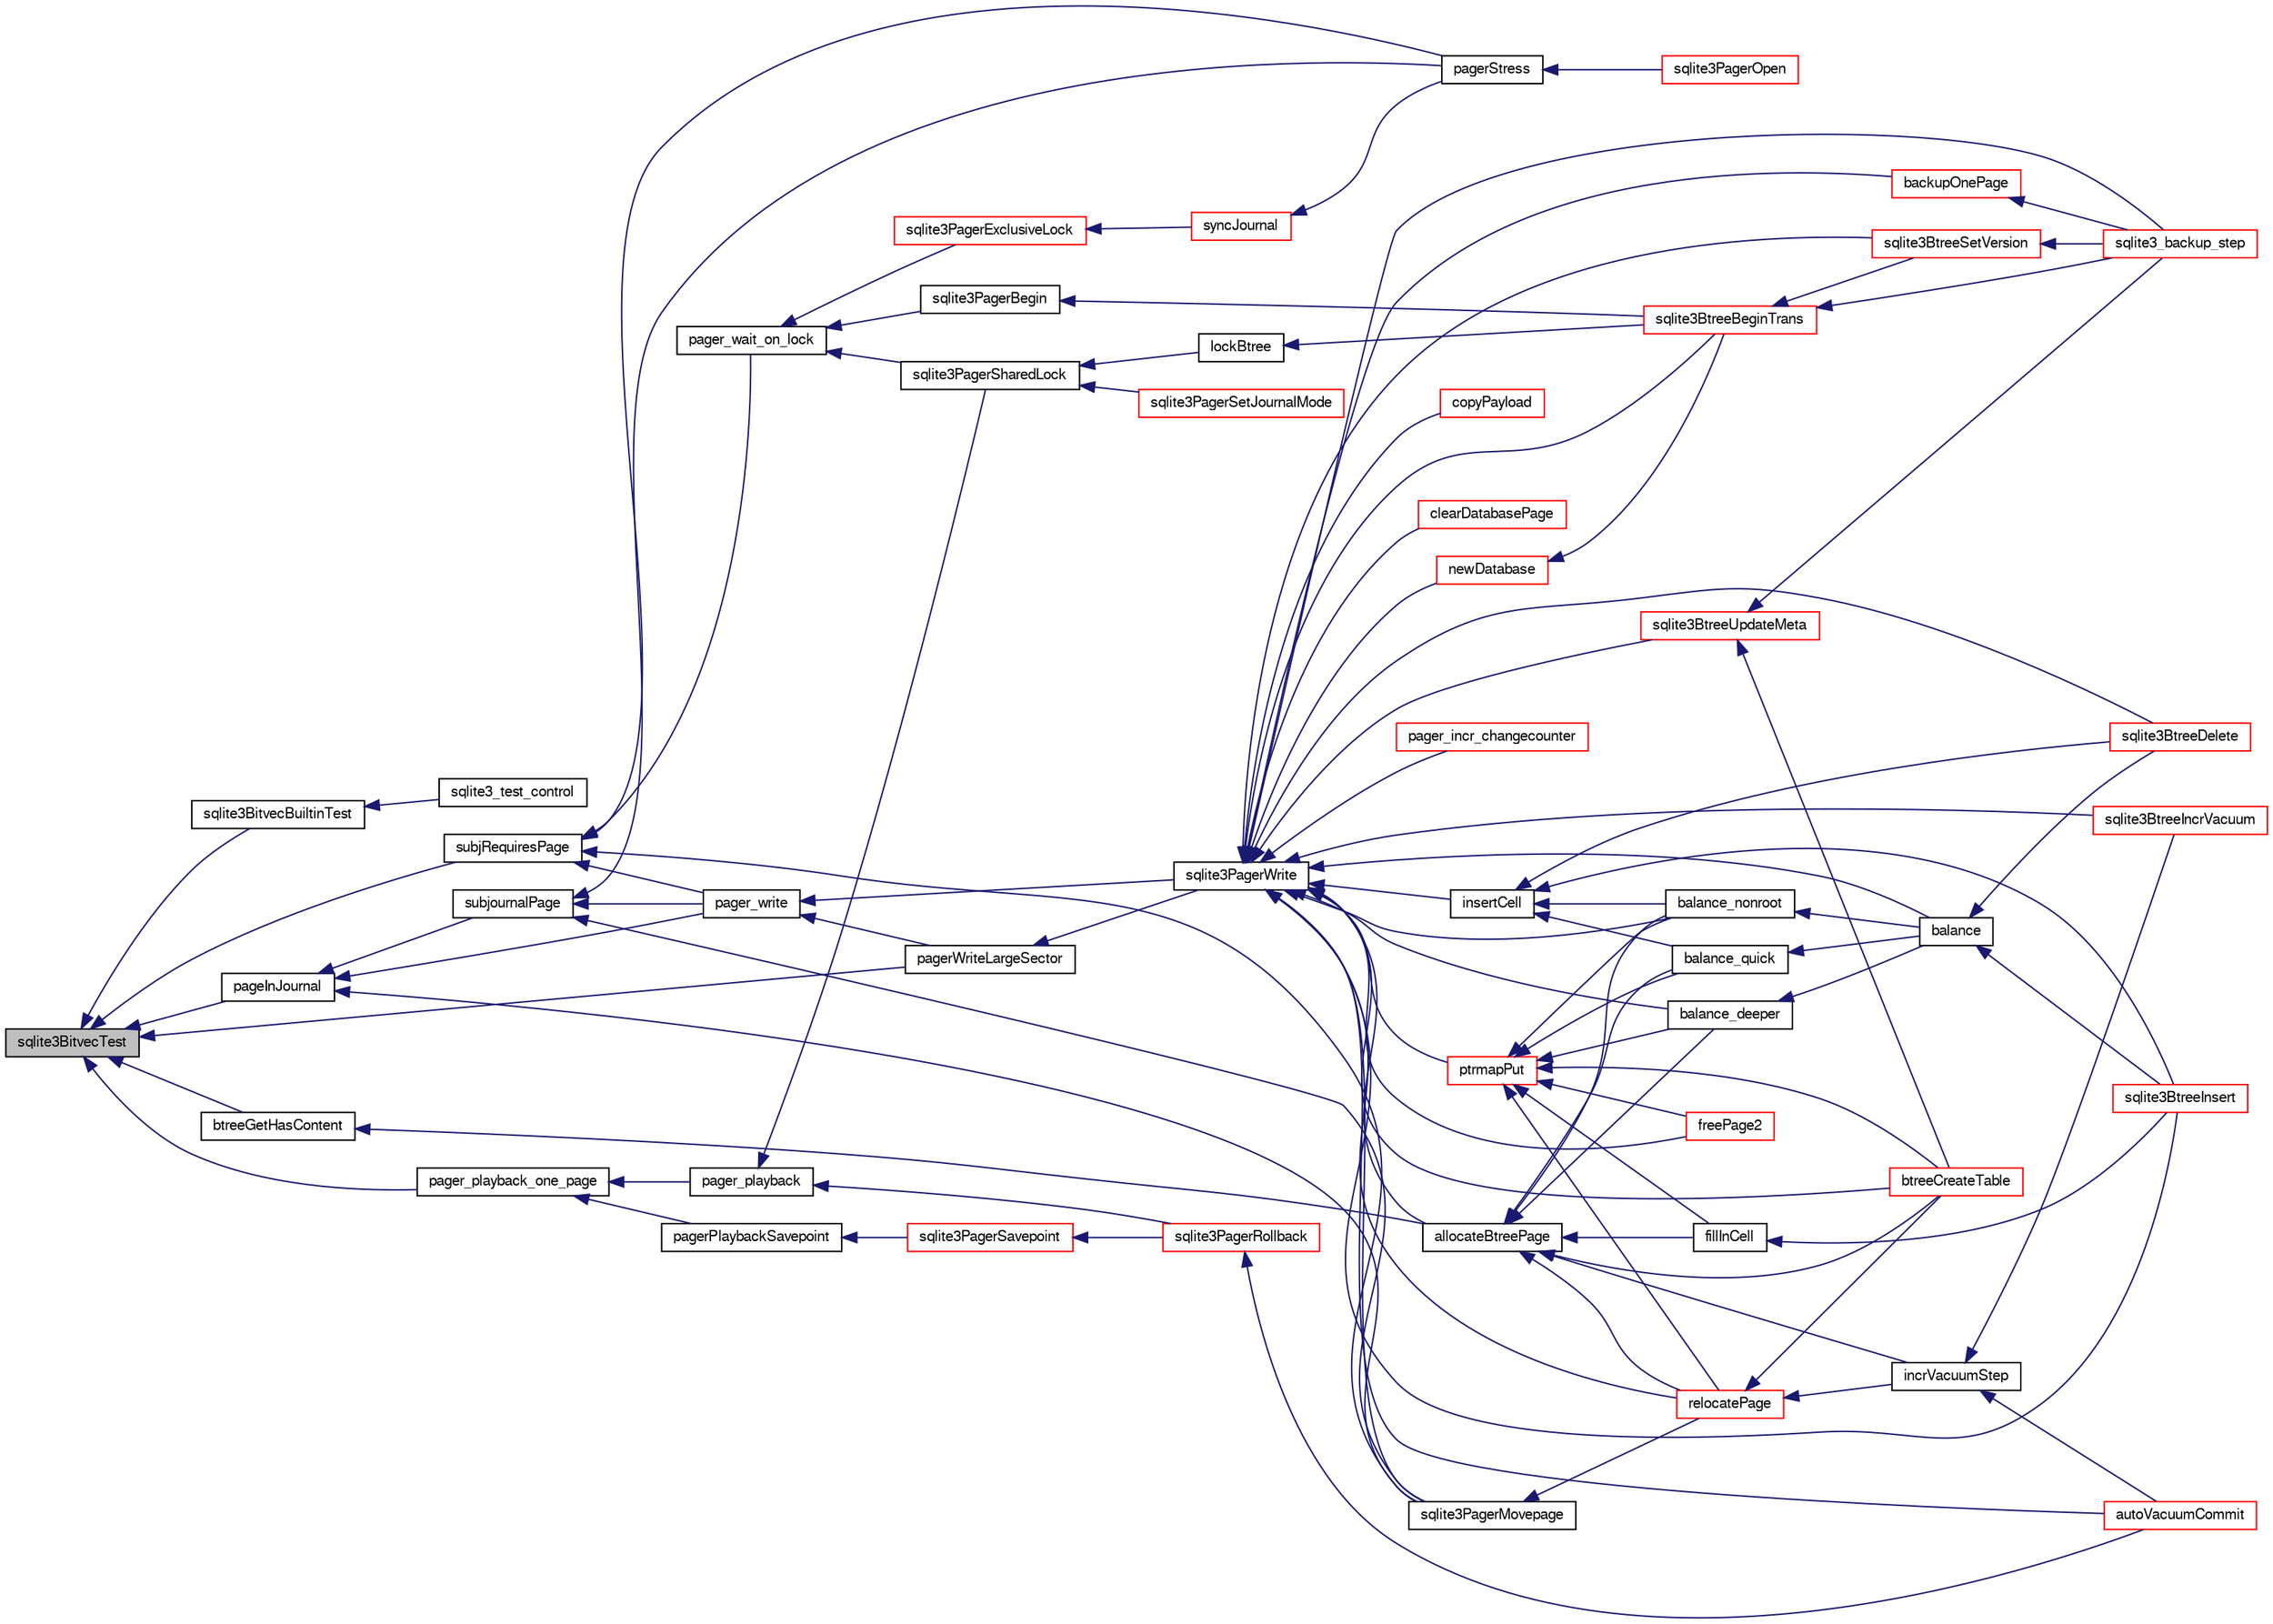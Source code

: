 digraph "sqlite3BitvecTest"
{
  edge [fontname="FreeSans",fontsize="10",labelfontname="FreeSans",labelfontsize="10"];
  node [fontname="FreeSans",fontsize="10",shape=record];
  rankdir="LR";
  Node433478 [label="sqlite3BitvecTest",height=0.2,width=0.4,color="black", fillcolor="grey75", style="filled", fontcolor="black"];
  Node433478 -> Node433479 [dir="back",color="midnightblue",fontsize="10",style="solid",fontname="FreeSans"];
  Node433479 [label="sqlite3BitvecBuiltinTest",height=0.2,width=0.4,color="black", fillcolor="white", style="filled",URL="$sqlite3_8c.html#a9b4e3e921ce1ede6f10a9106c034ff9b"];
  Node433479 -> Node433480 [dir="back",color="midnightblue",fontsize="10",style="solid",fontname="FreeSans"];
  Node433480 [label="sqlite3_test_control",height=0.2,width=0.4,color="black", fillcolor="white", style="filled",URL="$sqlite3_8h.html#a3d90fdf0f259711a4e3822e12cd86106"];
  Node433478 -> Node433481 [dir="back",color="midnightblue",fontsize="10",style="solid",fontname="FreeSans"];
  Node433481 [label="subjRequiresPage",height=0.2,width=0.4,color="black", fillcolor="white", style="filled",URL="$sqlite3_8c.html#a8c8d460aa8cc7cb907b2e04844aaba86"];
  Node433481 -> Node433482 [dir="back",color="midnightblue",fontsize="10",style="solid",fontname="FreeSans"];
  Node433482 [label="pager_wait_on_lock",height=0.2,width=0.4,color="black", fillcolor="white", style="filled",URL="$sqlite3_8c.html#a181fa0432ae1cc12a783f8a11ea2021f"];
  Node433482 -> Node433483 [dir="back",color="midnightblue",fontsize="10",style="solid",fontname="FreeSans"];
  Node433483 [label="sqlite3PagerSharedLock",height=0.2,width=0.4,color="black", fillcolor="white", style="filled",URL="$sqlite3_8c.html#a58c197b629fb6eaacf96c7add57c70df"];
  Node433483 -> Node433484 [dir="back",color="midnightblue",fontsize="10",style="solid",fontname="FreeSans"];
  Node433484 [label="sqlite3PagerSetJournalMode",height=0.2,width=0.4,color="red", fillcolor="white", style="filled",URL="$sqlite3_8c.html#afb929a0a4553cda84de16180ddbd09f7"];
  Node433483 -> Node433746 [dir="back",color="midnightblue",fontsize="10",style="solid",fontname="FreeSans"];
  Node433746 [label="lockBtree",height=0.2,width=0.4,color="black", fillcolor="white", style="filled",URL="$sqlite3_8c.html#a5b808194d3178be15705a420265cee9d"];
  Node433746 -> Node433747 [dir="back",color="midnightblue",fontsize="10",style="solid",fontname="FreeSans"];
  Node433747 [label="sqlite3BtreeBeginTrans",height=0.2,width=0.4,color="red", fillcolor="white", style="filled",URL="$sqlite3_8c.html#a52d6706df15c67c22aa7d0e290c16bf5"];
  Node433747 -> Node433748 [dir="back",color="midnightblue",fontsize="10",style="solid",fontname="FreeSans"];
  Node433748 [label="sqlite3BtreeSetVersion",height=0.2,width=0.4,color="red", fillcolor="white", style="filled",URL="$sqlite3_8c.html#a2db3061b5c557699a47415ca0342ba01"];
  Node433748 -> Node433698 [dir="back",color="midnightblue",fontsize="10",style="solid",fontname="FreeSans"];
  Node433698 [label="sqlite3_backup_step",height=0.2,width=0.4,color="red", fillcolor="white", style="filled",URL="$sqlite3_8h.html#a1699b75e98d082eebc465a9e64c35269"];
  Node433747 -> Node433698 [dir="back",color="midnightblue",fontsize="10",style="solid",fontname="FreeSans"];
  Node433482 -> Node433749 [dir="back",color="midnightblue",fontsize="10",style="solid",fontname="FreeSans"];
  Node433749 [label="sqlite3PagerBegin",height=0.2,width=0.4,color="black", fillcolor="white", style="filled",URL="$sqlite3_8c.html#a693d0ab5cecd4a8001da6fa21f44d99e"];
  Node433749 -> Node433747 [dir="back",color="midnightblue",fontsize="10",style="solid",fontname="FreeSans"];
  Node433482 -> Node433750 [dir="back",color="midnightblue",fontsize="10",style="solid",fontname="FreeSans"];
  Node433750 [label="sqlite3PagerExclusiveLock",height=0.2,width=0.4,color="red", fillcolor="white", style="filled",URL="$sqlite3_8c.html#a8fe341ad82f247586f5a357fdbdb2a11"];
  Node433750 -> Node433751 [dir="back",color="midnightblue",fontsize="10",style="solid",fontname="FreeSans"];
  Node433751 [label="syncJournal",height=0.2,width=0.4,color="red", fillcolor="white", style="filled",URL="$sqlite3_8c.html#a53f9f2b680d397f110a892f8931623c6"];
  Node433751 -> Node433752 [dir="back",color="midnightblue",fontsize="10",style="solid",fontname="FreeSans"];
  Node433752 [label="pagerStress",height=0.2,width=0.4,color="black", fillcolor="white", style="filled",URL="$sqlite3_8c.html#abb21a3a371038e9e3e69af0f21a1b386"];
  Node433752 -> Node433753 [dir="back",color="midnightblue",fontsize="10",style="solid",fontname="FreeSans"];
  Node433753 [label="sqlite3PagerOpen",height=0.2,width=0.4,color="red", fillcolor="white", style="filled",URL="$sqlite3_8c.html#a5b4a74e8a1754922c482b7af19b30611"];
  Node433481 -> Node433752 [dir="back",color="midnightblue",fontsize="10",style="solid",fontname="FreeSans"];
  Node433481 -> Node433764 [dir="back",color="midnightblue",fontsize="10",style="solid",fontname="FreeSans"];
  Node433764 [label="pager_write",height=0.2,width=0.4,color="black", fillcolor="white", style="filled",URL="$sqlite3_8c.html#aa5dbf1a9dcccf0aa140b04b81325517f"];
  Node433764 -> Node433765 [dir="back",color="midnightblue",fontsize="10",style="solid",fontname="FreeSans"];
  Node433765 [label="pagerWriteLargeSector",height=0.2,width=0.4,color="black", fillcolor="white", style="filled",URL="$sqlite3_8c.html#a06334f0cc1c2dc95ffe29c2359928b92"];
  Node433765 -> Node433766 [dir="back",color="midnightblue",fontsize="10",style="solid",fontname="FreeSans"];
  Node433766 [label="sqlite3PagerWrite",height=0.2,width=0.4,color="black", fillcolor="white", style="filled",URL="$sqlite3_8c.html#ad4b8aee028ee99575b0748b299e04ed0"];
  Node433766 -> Node433767 [dir="back",color="midnightblue",fontsize="10",style="solid",fontname="FreeSans"];
  Node433767 [label="pager_incr_changecounter",height=0.2,width=0.4,color="red", fillcolor="white", style="filled",URL="$sqlite3_8c.html#add9f57a131d488bb6fc49dedc5a4df81"];
  Node433766 -> Node433768 [dir="back",color="midnightblue",fontsize="10",style="solid",fontname="FreeSans"];
  Node433768 [label="sqlite3PagerMovepage",height=0.2,width=0.4,color="black", fillcolor="white", style="filled",URL="$sqlite3_8c.html#a8cdedc7a185709301f12c4d7b305aa1e"];
  Node433768 -> Node433769 [dir="back",color="midnightblue",fontsize="10",style="solid",fontname="FreeSans"];
  Node433769 [label="relocatePage",height=0.2,width=0.4,color="red", fillcolor="white", style="filled",URL="$sqlite3_8c.html#af8fb5934ff87b02845c89350c57fd2bc"];
  Node433769 -> Node433770 [dir="back",color="midnightblue",fontsize="10",style="solid",fontname="FreeSans"];
  Node433770 [label="incrVacuumStep",height=0.2,width=0.4,color="black", fillcolor="white", style="filled",URL="$sqlite3_8c.html#a68a85130a567f1700dc0907ec9227892"];
  Node433770 -> Node433771 [dir="back",color="midnightblue",fontsize="10",style="solid",fontname="FreeSans"];
  Node433771 [label="sqlite3BtreeIncrVacuum",height=0.2,width=0.4,color="red", fillcolor="white", style="filled",URL="$sqlite3_8c.html#a0b4c98acfd785fc6d5dc5c3237030318"];
  Node433770 -> Node433772 [dir="back",color="midnightblue",fontsize="10",style="solid",fontname="FreeSans"];
  Node433772 [label="autoVacuumCommit",height=0.2,width=0.4,color="red", fillcolor="white", style="filled",URL="$sqlite3_8c.html#a809d22c6311135ae3048adf41febaef0"];
  Node433769 -> Node433773 [dir="back",color="midnightblue",fontsize="10",style="solid",fontname="FreeSans"];
  Node433773 [label="btreeCreateTable",height=0.2,width=0.4,color="red", fillcolor="white", style="filled",URL="$sqlite3_8c.html#a48e09eaac366a6b585edd02553872954"];
  Node433766 -> Node433777 [dir="back",color="midnightblue",fontsize="10",style="solid",fontname="FreeSans"];
  Node433777 [label="ptrmapPut",height=0.2,width=0.4,color="red", fillcolor="white", style="filled",URL="$sqlite3_8c.html#ac16fbe55892f29324ac5d09957374ed0"];
  Node433777 -> Node433769 [dir="back",color="midnightblue",fontsize="10",style="solid",fontname="FreeSans"];
  Node433777 -> Node433788 [dir="back",color="midnightblue",fontsize="10",style="solid",fontname="FreeSans"];
  Node433788 [label="freePage2",height=0.2,width=0.4,color="red", fillcolor="white", style="filled",URL="$sqlite3_8c.html#a625a2c2bdaf95cdb3a7cb945201f7efb"];
  Node433777 -> Node433794 [dir="back",color="midnightblue",fontsize="10",style="solid",fontname="FreeSans"];
  Node433794 [label="fillInCell",height=0.2,width=0.4,color="black", fillcolor="white", style="filled",URL="$sqlite3_8c.html#ab66a77004cf93954f2aae7e52a4e51a7"];
  Node433794 -> Node433783 [dir="back",color="midnightblue",fontsize="10",style="solid",fontname="FreeSans"];
  Node433783 [label="sqlite3BtreeInsert",height=0.2,width=0.4,color="red", fillcolor="white", style="filled",URL="$sqlite3_8c.html#aa6c6b68ed28d38984e5fa329794d7f02"];
  Node433777 -> Node433787 [dir="back",color="midnightblue",fontsize="10",style="solid",fontname="FreeSans"];
  Node433787 [label="balance_quick",height=0.2,width=0.4,color="black", fillcolor="white", style="filled",URL="$sqlite3_8c.html#a92f1869a02b8b9196e5ea7ed2e61c328"];
  Node433787 -> Node433782 [dir="back",color="midnightblue",fontsize="10",style="solid",fontname="FreeSans"];
  Node433782 [label="balance",height=0.2,width=0.4,color="black", fillcolor="white", style="filled",URL="$sqlite3_8c.html#a173f7c872fb68ccd3a20440d640b66c7"];
  Node433782 -> Node433783 [dir="back",color="midnightblue",fontsize="10",style="solid",fontname="FreeSans"];
  Node433782 -> Node433784 [dir="back",color="midnightblue",fontsize="10",style="solid",fontname="FreeSans"];
  Node433784 [label="sqlite3BtreeDelete",height=0.2,width=0.4,color="red", fillcolor="white", style="filled",URL="$sqlite3_8c.html#a65c40cd7ec987dbd25392a180f388fe7"];
  Node433777 -> Node433781 [dir="back",color="midnightblue",fontsize="10",style="solid",fontname="FreeSans"];
  Node433781 [label="balance_nonroot",height=0.2,width=0.4,color="black", fillcolor="white", style="filled",URL="$sqlite3_8c.html#a513ba5c0beb3462a4b60064469f1539d"];
  Node433781 -> Node433782 [dir="back",color="midnightblue",fontsize="10",style="solid",fontname="FreeSans"];
  Node433777 -> Node433785 [dir="back",color="midnightblue",fontsize="10",style="solid",fontname="FreeSans"];
  Node433785 [label="balance_deeper",height=0.2,width=0.4,color="black", fillcolor="white", style="filled",URL="$sqlite3_8c.html#af8eafba12a6ebc987cf6ae89f4cce1a8"];
  Node433785 -> Node433782 [dir="back",color="midnightblue",fontsize="10",style="solid",fontname="FreeSans"];
  Node433777 -> Node433773 [dir="back",color="midnightblue",fontsize="10",style="solid",fontname="FreeSans"];
  Node433766 -> Node433795 [dir="back",color="midnightblue",fontsize="10",style="solid",fontname="FreeSans"];
  Node433795 [label="newDatabase",height=0.2,width=0.4,color="red", fillcolor="white", style="filled",URL="$sqlite3_8c.html#a974c792d17dab330807b588197cae229"];
  Node433795 -> Node433747 [dir="back",color="midnightblue",fontsize="10",style="solid",fontname="FreeSans"];
  Node433766 -> Node433747 [dir="back",color="midnightblue",fontsize="10",style="solid",fontname="FreeSans"];
  Node433766 -> Node433769 [dir="back",color="midnightblue",fontsize="10",style="solid",fontname="FreeSans"];
  Node433766 -> Node433771 [dir="back",color="midnightblue",fontsize="10",style="solid",fontname="FreeSans"];
  Node433766 -> Node433772 [dir="back",color="midnightblue",fontsize="10",style="solid",fontname="FreeSans"];
  Node433766 -> Node433799 [dir="back",color="midnightblue",fontsize="10",style="solid",fontname="FreeSans"];
  Node433799 [label="copyPayload",height=0.2,width=0.4,color="red", fillcolor="white", style="filled",URL="$sqlite3_8c.html#aedb2ad4326779a68bc8e012570bda430"];
  Node433766 -> Node433821 [dir="back",color="midnightblue",fontsize="10",style="solid",fontname="FreeSans"];
  Node433821 [label="allocateBtreePage",height=0.2,width=0.4,color="black", fillcolor="white", style="filled",URL="$sqlite3_8c.html#ae84ce1103eabfe9455a6a59e6cec4a33"];
  Node433821 -> Node433769 [dir="back",color="midnightblue",fontsize="10",style="solid",fontname="FreeSans"];
  Node433821 -> Node433770 [dir="back",color="midnightblue",fontsize="10",style="solid",fontname="FreeSans"];
  Node433821 -> Node433794 [dir="back",color="midnightblue",fontsize="10",style="solid",fontname="FreeSans"];
  Node433821 -> Node433787 [dir="back",color="midnightblue",fontsize="10",style="solid",fontname="FreeSans"];
  Node433821 -> Node433781 [dir="back",color="midnightblue",fontsize="10",style="solid",fontname="FreeSans"];
  Node433821 -> Node433785 [dir="back",color="midnightblue",fontsize="10",style="solid",fontname="FreeSans"];
  Node433821 -> Node433773 [dir="back",color="midnightblue",fontsize="10",style="solid",fontname="FreeSans"];
  Node433766 -> Node433788 [dir="back",color="midnightblue",fontsize="10",style="solid",fontname="FreeSans"];
  Node433766 -> Node433786 [dir="back",color="midnightblue",fontsize="10",style="solid",fontname="FreeSans"];
  Node433786 [label="insertCell",height=0.2,width=0.4,color="black", fillcolor="white", style="filled",URL="$sqlite3_8c.html#a16d3a955fe59894c541d500ddf92d7c0"];
  Node433786 -> Node433787 [dir="back",color="midnightblue",fontsize="10",style="solid",fontname="FreeSans"];
  Node433786 -> Node433781 [dir="back",color="midnightblue",fontsize="10",style="solid",fontname="FreeSans"];
  Node433786 -> Node433783 [dir="back",color="midnightblue",fontsize="10",style="solid",fontname="FreeSans"];
  Node433786 -> Node433784 [dir="back",color="midnightblue",fontsize="10",style="solid",fontname="FreeSans"];
  Node433766 -> Node433781 [dir="back",color="midnightblue",fontsize="10",style="solid",fontname="FreeSans"];
  Node433766 -> Node433785 [dir="back",color="midnightblue",fontsize="10",style="solid",fontname="FreeSans"];
  Node433766 -> Node433782 [dir="back",color="midnightblue",fontsize="10",style="solid",fontname="FreeSans"];
  Node433766 -> Node433783 [dir="back",color="midnightblue",fontsize="10",style="solid",fontname="FreeSans"];
  Node433766 -> Node433784 [dir="back",color="midnightblue",fontsize="10",style="solid",fontname="FreeSans"];
  Node433766 -> Node433773 [dir="back",color="midnightblue",fontsize="10",style="solid",fontname="FreeSans"];
  Node433766 -> Node433790 [dir="back",color="midnightblue",fontsize="10",style="solid",fontname="FreeSans"];
  Node433790 [label="clearDatabasePage",height=0.2,width=0.4,color="red", fillcolor="white", style="filled",URL="$sqlite3_8c.html#aecc3046a56feeeabd3ca93c0685e35d5"];
  Node433766 -> Node433822 [dir="back",color="midnightblue",fontsize="10",style="solid",fontname="FreeSans"];
  Node433822 [label="sqlite3BtreeUpdateMeta",height=0.2,width=0.4,color="red", fillcolor="white", style="filled",URL="$sqlite3_8c.html#a550ba529de456d619365377b5528641c"];
  Node433822 -> Node433773 [dir="back",color="midnightblue",fontsize="10",style="solid",fontname="FreeSans"];
  Node433822 -> Node433698 [dir="back",color="midnightblue",fontsize="10",style="solid",fontname="FreeSans"];
  Node433766 -> Node433748 [dir="back",color="midnightblue",fontsize="10",style="solid",fontname="FreeSans"];
  Node433766 -> Node433823 [dir="back",color="midnightblue",fontsize="10",style="solid",fontname="FreeSans"];
  Node433823 [label="backupOnePage",height=0.2,width=0.4,color="red", fillcolor="white", style="filled",URL="$sqlite3_8c.html#a7efb6a8380d746b14e73db99ad3428a2"];
  Node433823 -> Node433698 [dir="back",color="midnightblue",fontsize="10",style="solid",fontname="FreeSans"];
  Node433766 -> Node433698 [dir="back",color="midnightblue",fontsize="10",style="solid",fontname="FreeSans"];
  Node433764 -> Node433766 [dir="back",color="midnightblue",fontsize="10",style="solid",fontname="FreeSans"];
  Node433481 -> Node433768 [dir="back",color="midnightblue",fontsize="10",style="solid",fontname="FreeSans"];
  Node433478 -> Node433873 [dir="back",color="midnightblue",fontsize="10",style="solid",fontname="FreeSans"];
  Node433873 [label="pageInJournal",height=0.2,width=0.4,color="black", fillcolor="white", style="filled",URL="$sqlite3_8c.html#a07fb7c067274e7abc0a9ea2d3ffed616"];
  Node433873 -> Node433874 [dir="back",color="midnightblue",fontsize="10",style="solid",fontname="FreeSans"];
  Node433874 [label="subjournalPage",height=0.2,width=0.4,color="black", fillcolor="white", style="filled",URL="$sqlite3_8c.html#a836f5a13ba09ee3f118ebe73b58591c4"];
  Node433874 -> Node433752 [dir="back",color="midnightblue",fontsize="10",style="solid",fontname="FreeSans"];
  Node433874 -> Node433764 [dir="back",color="midnightblue",fontsize="10",style="solid",fontname="FreeSans"];
  Node433874 -> Node433768 [dir="back",color="midnightblue",fontsize="10",style="solid",fontname="FreeSans"];
  Node433873 -> Node433764 [dir="back",color="midnightblue",fontsize="10",style="solid",fontname="FreeSans"];
  Node433873 -> Node433768 [dir="back",color="midnightblue",fontsize="10",style="solid",fontname="FreeSans"];
  Node433478 -> Node433825 [dir="back",color="midnightblue",fontsize="10",style="solid",fontname="FreeSans"];
  Node433825 [label="pager_playback_one_page",height=0.2,width=0.4,color="black", fillcolor="white", style="filled",URL="$sqlite3_8c.html#adfca1dee9939482792fe2b4ed982d00e"];
  Node433825 -> Node433826 [dir="back",color="midnightblue",fontsize="10",style="solid",fontname="FreeSans"];
  Node433826 [label="pager_playback",height=0.2,width=0.4,color="black", fillcolor="white", style="filled",URL="$sqlite3_8c.html#a9d9a750a9fc76eb4b668c8a16b164a65"];
  Node433826 -> Node433483 [dir="back",color="midnightblue",fontsize="10",style="solid",fontname="FreeSans"];
  Node433826 -> Node433827 [dir="back",color="midnightblue",fontsize="10",style="solid",fontname="FreeSans"];
  Node433827 [label="sqlite3PagerRollback",height=0.2,width=0.4,color="red", fillcolor="white", style="filled",URL="$sqlite3_8c.html#afdd2ecbb97b7a716892ff6bd10c7dfd0"];
  Node433827 -> Node433772 [dir="back",color="midnightblue",fontsize="10",style="solid",fontname="FreeSans"];
  Node433825 -> Node433857 [dir="back",color="midnightblue",fontsize="10",style="solid",fontname="FreeSans"];
  Node433857 [label="pagerPlaybackSavepoint",height=0.2,width=0.4,color="black", fillcolor="white", style="filled",URL="$sqlite3_8c.html#aedf76c3b6661c4244cc3e2c5464fd12e"];
  Node433857 -> Node433858 [dir="back",color="midnightblue",fontsize="10",style="solid",fontname="FreeSans"];
  Node433858 [label="sqlite3PagerSavepoint",height=0.2,width=0.4,color="red", fillcolor="white", style="filled",URL="$sqlite3_8c.html#a8b5f1920b6a8b564a47e243868f2c8d4"];
  Node433858 -> Node433827 [dir="back",color="midnightblue",fontsize="10",style="solid",fontname="FreeSans"];
  Node433478 -> Node433765 [dir="back",color="midnightblue",fontsize="10",style="solid",fontname="FreeSans"];
  Node433478 -> Node433875 [dir="back",color="midnightblue",fontsize="10",style="solid",fontname="FreeSans"];
  Node433875 [label="btreeGetHasContent",height=0.2,width=0.4,color="black", fillcolor="white", style="filled",URL="$sqlite3_8c.html#a1ebd60bdf9e0181818da4eff654b1a26"];
  Node433875 -> Node433821 [dir="back",color="midnightblue",fontsize="10",style="solid",fontname="FreeSans"];
}
